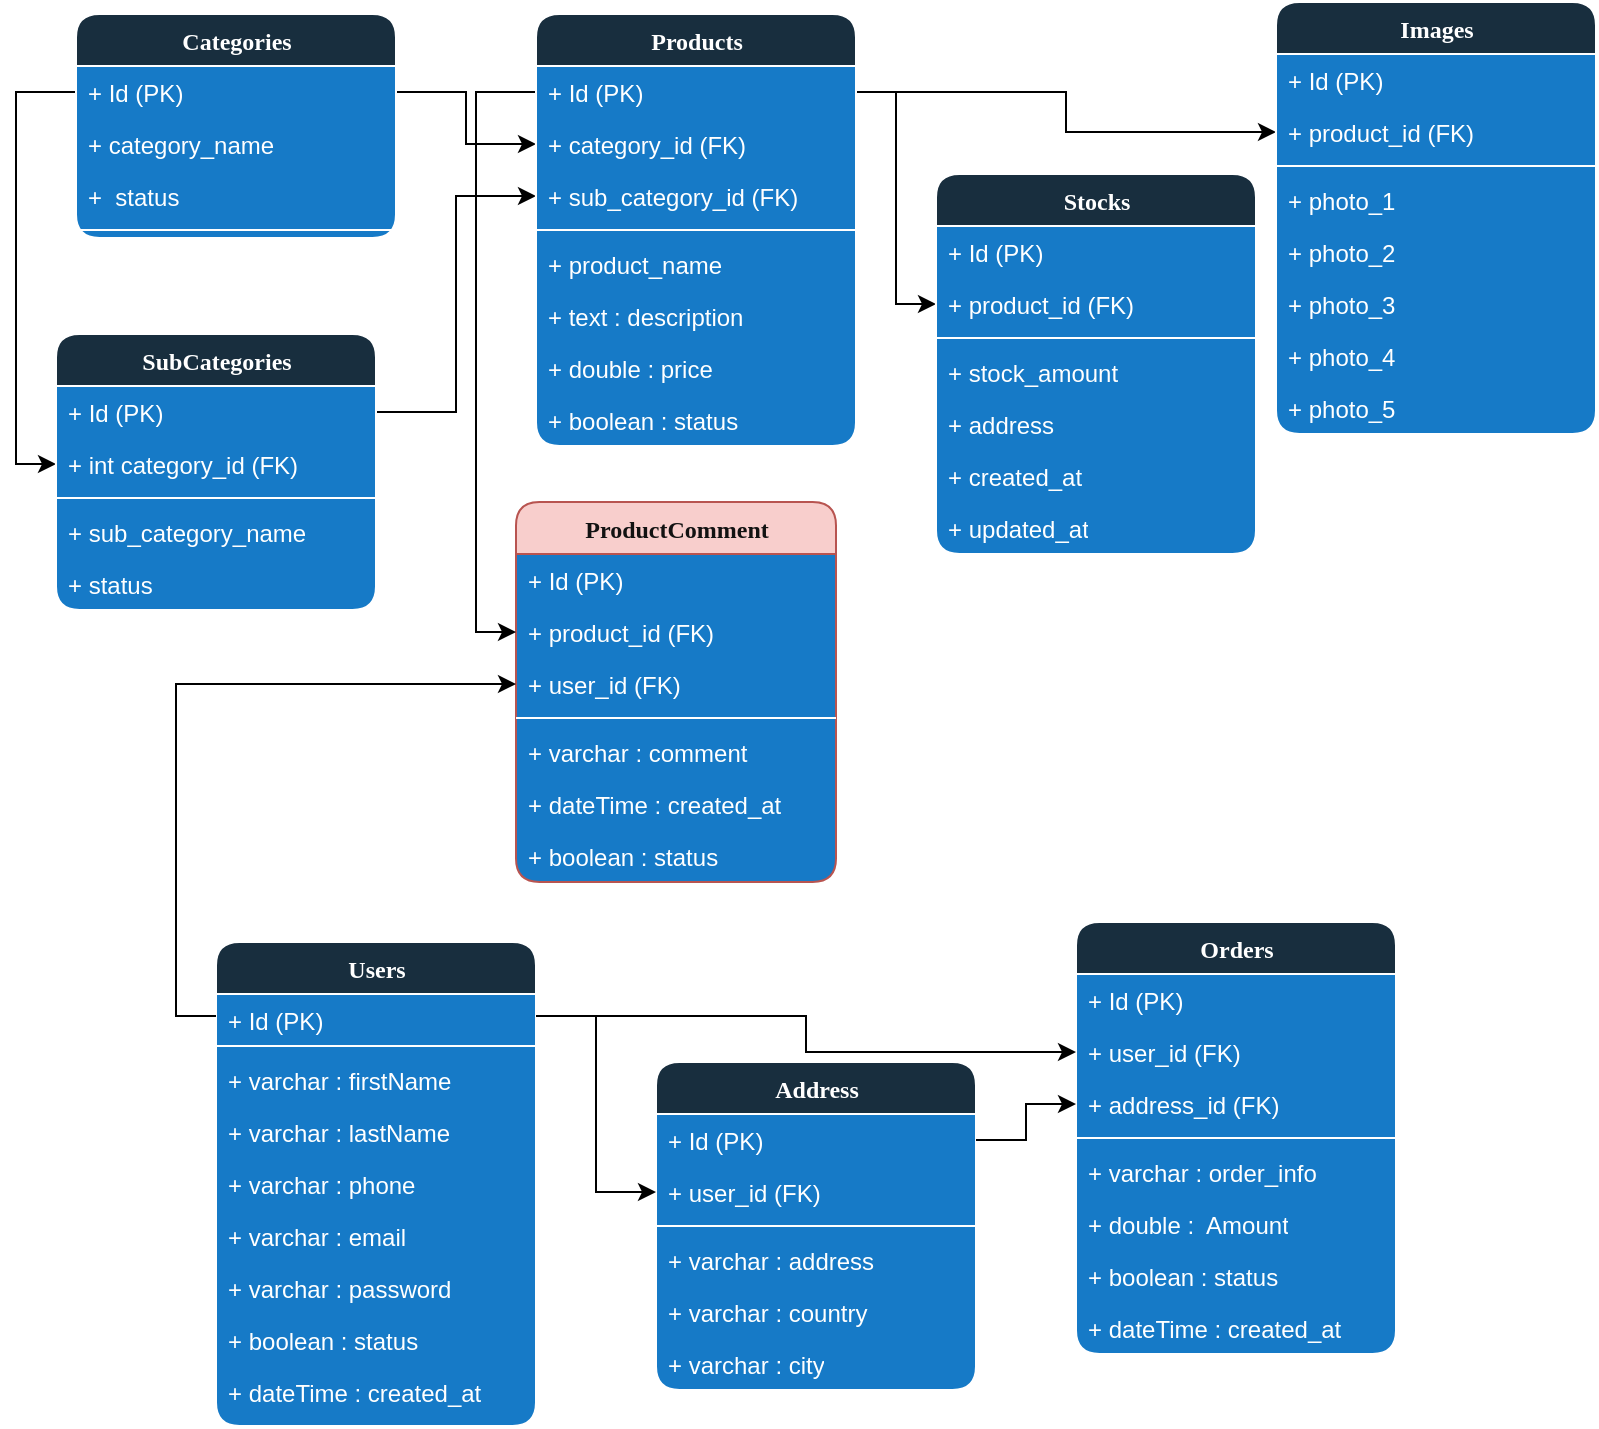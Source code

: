 <mxfile version="20.8.16" type="device"><diagram name="Page-1" id="9f46799a-70d6-7492-0946-bef42562c5a5"><mxGraphModel dx="1418" dy="828" grid="1" gridSize="10" guides="1" tooltips="1" connect="1" arrows="1" fold="1" page="1" pageScale="1" pageWidth="1100" pageHeight="850" background="none" math="1" shadow="0"><root><mxCell id="0"/><object label="User" id="cnt3vFDHcfLnadvZmtl3-1"><mxCell parent="0"/></object><mxCell id="cnt3vFDHcfLnadvZmtl3-3" value="Users&lt;br&gt;" style="swimlane;html=1;fontStyle=1;align=center;verticalAlign=top;childLayout=stackLayout;horizontal=1;startSize=26;horizontalStack=0;resizeParent=1;resizeLast=0;collapsible=1;marginBottom=0;swimlaneFillColor=#167AC7;rounded=1;shadow=0;comic=0;labelBackgroundColor=none;strokeWidth=1;fontFamily=Verdana;fontSize=12;fillColor=#182E3E;strokeColor=#FFFFFF;fontColor=#FFFFFF;" parent="cnt3vFDHcfLnadvZmtl3-1" vertex="1"><mxGeometry x="240" y="480" width="160" height="242" as="geometry"/></mxCell><mxCell id="cnt3vFDHcfLnadvZmtl3-4" value="+ Id (PK)" style="text;html=1;align=left;verticalAlign=top;spacingLeft=4;spacingRight=4;whiteSpace=wrap;overflow=hidden;rotatable=0;points=[[0,0.5],[1,0.5]];portConstraint=eastwest;labelBackgroundColor=none;rounded=1;shadow=0;fontColor=#FFFFFF;" parent="cnt3vFDHcfLnadvZmtl3-3" vertex="1"><mxGeometry y="26" width="160" height="22" as="geometry"/></mxCell><mxCell id="cnt3vFDHcfLnadvZmtl3-6" value="" style="line;html=1;strokeWidth=1;align=left;verticalAlign=middle;spacingTop=-1;spacingLeft=3;spacingRight=3;rotatable=0;labelPosition=right;points=[];portConstraint=eastwest;labelBackgroundColor=none;rounded=1;shadow=0;fillColor=#182E3E;strokeColor=#FFFFFF;fontColor=#FFFFFF;" parent="cnt3vFDHcfLnadvZmtl3-3" vertex="1"><mxGeometry y="48" width="160" height="8" as="geometry"/></mxCell><mxCell id="cnt3vFDHcfLnadvZmtl3-9" value="+ varchar : firstName" style="text;html=1;align=left;verticalAlign=top;spacingLeft=4;spacingRight=4;whiteSpace=wrap;overflow=hidden;rotatable=0;points=[[0,0.5],[1,0.5]];portConstraint=eastwest;labelBackgroundColor=none;rounded=1;shadow=0;fontColor=#FFFFFF;" parent="cnt3vFDHcfLnadvZmtl3-3" vertex="1"><mxGeometry y="56" width="160" height="26" as="geometry"/></mxCell><mxCell id="cnt3vFDHcfLnadvZmtl3-7" value="+ varchar : lastName" style="text;html=1;align=left;verticalAlign=top;spacingLeft=4;spacingRight=4;whiteSpace=wrap;overflow=hidden;rotatable=0;points=[[0,0.5],[1,0.5]];portConstraint=eastwest;labelBackgroundColor=none;rounded=1;shadow=0;fontColor=#FFFFFF;" parent="cnt3vFDHcfLnadvZmtl3-3" vertex="1"><mxGeometry y="82" width="160" height="26" as="geometry"/></mxCell><mxCell id="cnt3vFDHcfLnadvZmtl3-8" value="+ varchar : phone" style="text;html=1;align=left;verticalAlign=top;spacingLeft=4;spacingRight=4;whiteSpace=wrap;overflow=hidden;rotatable=0;points=[[0,0.5],[1,0.5]];portConstraint=eastwest;labelBackgroundColor=none;rounded=1;shadow=0;fontColor=#FFFFFF;" parent="cnt3vFDHcfLnadvZmtl3-3" vertex="1"><mxGeometry y="108" width="160" height="26" as="geometry"/></mxCell><mxCell id="cnt3vFDHcfLnadvZmtl3-10" value="+ varchar : email" style="text;html=1;align=left;verticalAlign=top;spacingLeft=4;spacingRight=4;whiteSpace=wrap;overflow=hidden;rotatable=0;points=[[0,0.5],[1,0.5]];portConstraint=eastwest;labelBackgroundColor=none;rounded=1;shadow=0;fontColor=#FFFFFF;" parent="cnt3vFDHcfLnadvZmtl3-3" vertex="1"><mxGeometry y="134" width="160" height="26" as="geometry"/></mxCell><mxCell id="cnt3vFDHcfLnadvZmtl3-11" value="+ varchar : password" style="text;html=1;align=left;verticalAlign=top;spacingLeft=4;spacingRight=4;whiteSpace=wrap;overflow=hidden;rotatable=0;points=[[0,0.5],[1,0.5]];portConstraint=eastwest;labelBackgroundColor=none;rounded=1;shadow=0;fontColor=#FFFFFF;" parent="cnt3vFDHcfLnadvZmtl3-3" vertex="1"><mxGeometry y="160" width="160" height="26" as="geometry"/></mxCell><mxCell id="cnt3vFDHcfLnadvZmtl3-12" value="+ boolean : status&amp;nbsp;" style="text;html=1;align=left;verticalAlign=top;spacingLeft=4;spacingRight=4;whiteSpace=wrap;overflow=hidden;rotatable=0;points=[[0,0.5],[1,0.5]];portConstraint=eastwest;labelBackgroundColor=none;rounded=1;shadow=0;fontColor=#FFFFFF;" parent="cnt3vFDHcfLnadvZmtl3-3" vertex="1"><mxGeometry y="186" width="160" height="26" as="geometry"/></mxCell><mxCell id="cnt3vFDHcfLnadvZmtl3-13" value="+ dateTime : created_at" style="text;html=1;align=left;verticalAlign=top;spacingLeft=4;spacingRight=4;whiteSpace=wrap;overflow=hidden;rotatable=0;points=[[0,0.5],[1,0.5]];portConstraint=eastwest;labelBackgroundColor=none;rounded=1;shadow=0;fontColor=#FFFFFF;" parent="cnt3vFDHcfLnadvZmtl3-3" vertex="1"><mxGeometry y="212" width="160" height="26" as="geometry"/></mxCell><mxCell id="cnt3vFDHcfLnadvZmtl3-14" value="Address" style="swimlane;html=1;fontStyle=1;align=center;verticalAlign=top;childLayout=stackLayout;horizontal=1;startSize=26;horizontalStack=0;resizeParent=1;resizeLast=0;collapsible=1;marginBottom=0;swimlaneFillColor=#167AC7;rounded=1;shadow=0;comic=0;labelBackgroundColor=none;strokeWidth=1;fontFamily=Verdana;fontSize=12;fillColor=#182E3E;strokeColor=#FFFFFF;fontColor=#FFFFFF;" parent="cnt3vFDHcfLnadvZmtl3-1" vertex="1"><mxGeometry x="460" y="540" width="160" height="164" as="geometry"/></mxCell><mxCell id="cnt3vFDHcfLnadvZmtl3-15" value="+ Id (PK)" style="text;html=1;align=left;verticalAlign=top;spacingLeft=4;spacingRight=4;whiteSpace=wrap;overflow=hidden;rotatable=0;points=[[0,0.5],[1,0.5]];portConstraint=eastwest;labelBackgroundColor=none;rounded=1;shadow=0;fontColor=#FFFFFF;" parent="cnt3vFDHcfLnadvZmtl3-14" vertex="1"><mxGeometry y="26" width="160" height="26" as="geometry"/></mxCell><mxCell id="cnt3vFDHcfLnadvZmtl3-24" value="+ user_id (FK)" style="text;html=1;align=left;verticalAlign=top;spacingLeft=4;spacingRight=4;whiteSpace=wrap;overflow=hidden;rotatable=0;points=[[0,0.5],[1,0.5]];portConstraint=eastwest;labelBackgroundColor=none;rounded=1;shadow=0;fontColor=#FFFFFF;" parent="cnt3vFDHcfLnadvZmtl3-14" vertex="1"><mxGeometry y="52" width="160" height="26" as="geometry"/></mxCell><mxCell id="cnt3vFDHcfLnadvZmtl3-16" value="" style="line;html=1;strokeWidth=1;align=left;verticalAlign=middle;spacingTop=-1;spacingLeft=3;spacingRight=3;rotatable=0;labelPosition=right;points=[];portConstraint=eastwest;labelBackgroundColor=none;rounded=1;shadow=0;fillColor=#182E3E;strokeColor=#FFFFFF;fontColor=#FFFFFF;" parent="cnt3vFDHcfLnadvZmtl3-14" vertex="1"><mxGeometry y="78" width="160" height="8" as="geometry"/></mxCell><mxCell id="cnt3vFDHcfLnadvZmtl3-17" value="+ varchar : address" style="text;html=1;align=left;verticalAlign=top;spacingLeft=4;spacingRight=4;whiteSpace=wrap;overflow=hidden;rotatable=0;points=[[0,0.5],[1,0.5]];portConstraint=eastwest;labelBackgroundColor=none;rounded=1;shadow=0;fontColor=#FFFFFF;" parent="cnt3vFDHcfLnadvZmtl3-14" vertex="1"><mxGeometry y="86" width="160" height="26" as="geometry"/></mxCell><mxCell id="cnt3vFDHcfLnadvZmtl3-27" value="+ varchar : country" style="text;html=1;align=left;verticalAlign=top;spacingLeft=4;spacingRight=4;whiteSpace=wrap;overflow=hidden;rotatable=0;points=[[0,0.5],[1,0.5]];portConstraint=eastwest;labelBackgroundColor=none;rounded=1;shadow=0;fontColor=#FFFFFF;" parent="cnt3vFDHcfLnadvZmtl3-14" vertex="1"><mxGeometry y="112" width="160" height="26" as="geometry"/></mxCell><mxCell id="cnt3vFDHcfLnadvZmtl3-26" value="+ varchar : city" style="text;html=1;align=left;verticalAlign=top;spacingLeft=4;spacingRight=4;whiteSpace=wrap;overflow=hidden;rotatable=0;points=[[0,0.5],[1,0.5]];portConstraint=eastwest;labelBackgroundColor=none;rounded=1;shadow=0;fontColor=#FFFFFF;" parent="cnt3vFDHcfLnadvZmtl3-14" vertex="1"><mxGeometry y="138" width="160" height="26" as="geometry"/></mxCell><mxCell id="cnt3vFDHcfLnadvZmtl3-28" value="Orders" style="swimlane;html=1;fontStyle=1;align=center;verticalAlign=top;childLayout=stackLayout;horizontal=1;startSize=26;horizontalStack=0;resizeParent=1;resizeLast=0;collapsible=1;marginBottom=0;swimlaneFillColor=#167AC7;rounded=1;shadow=0;comic=0;labelBackgroundColor=none;strokeWidth=1;fontFamily=Verdana;fontSize=12;fillColor=#182E3E;strokeColor=#FFFFFF;fontColor=#FFFFFF;" parent="cnt3vFDHcfLnadvZmtl3-1" vertex="1"><mxGeometry x="670" y="470" width="160" height="216" as="geometry"/></mxCell><mxCell id="cnt3vFDHcfLnadvZmtl3-29" value="+ Id (PK)" style="text;html=1;align=left;verticalAlign=top;spacingLeft=4;spacingRight=4;whiteSpace=wrap;overflow=hidden;rotatable=0;points=[[0,0.5],[1,0.5]];portConstraint=eastwest;labelBackgroundColor=none;rounded=1;shadow=0;fontColor=#FFFFFF;" parent="cnt3vFDHcfLnadvZmtl3-28" vertex="1"><mxGeometry y="26" width="160" height="26" as="geometry"/></mxCell><mxCell id="cnt3vFDHcfLnadvZmtl3-30" value="+ user_id (FK)" style="text;html=1;align=left;verticalAlign=top;spacingLeft=4;spacingRight=4;whiteSpace=wrap;overflow=hidden;rotatable=0;points=[[0,0.5],[1,0.5]];portConstraint=eastwest;labelBackgroundColor=none;rounded=1;shadow=0;fontColor=#FFFFFF;" parent="cnt3vFDHcfLnadvZmtl3-28" vertex="1"><mxGeometry y="52" width="160" height="26" as="geometry"/></mxCell><mxCell id="cnt3vFDHcfLnadvZmtl3-60" value="+ address_id (FK)" style="text;html=1;align=left;verticalAlign=top;spacingLeft=4;spacingRight=4;whiteSpace=wrap;overflow=hidden;rotatable=0;points=[[0,0.5],[1,0.5]];portConstraint=eastwest;labelBackgroundColor=none;rounded=1;shadow=0;fontColor=#FFFFFF;" parent="cnt3vFDHcfLnadvZmtl3-28" vertex="1"><mxGeometry y="78" width="160" height="26" as="geometry"/></mxCell><mxCell id="cnt3vFDHcfLnadvZmtl3-31" value="" style="line;html=1;strokeWidth=1;align=left;verticalAlign=middle;spacingTop=-1;spacingLeft=3;spacingRight=3;rotatable=0;labelPosition=right;points=[];portConstraint=eastwest;labelBackgroundColor=none;rounded=1;shadow=0;fillColor=#182E3E;strokeColor=#FFFFFF;fontColor=#FFFFFF;" parent="cnt3vFDHcfLnadvZmtl3-28" vertex="1"><mxGeometry y="104" width="160" height="8" as="geometry"/></mxCell><mxCell id="cnt3vFDHcfLnadvZmtl3-32" value="+ varchar : order_info" style="text;html=1;align=left;verticalAlign=top;spacingLeft=4;spacingRight=4;whiteSpace=wrap;overflow=hidden;rotatable=0;points=[[0,0.5],[1,0.5]];portConstraint=eastwest;labelBackgroundColor=none;rounded=1;shadow=0;fontColor=#FFFFFF;" parent="cnt3vFDHcfLnadvZmtl3-28" vertex="1"><mxGeometry y="112" width="160" height="26" as="geometry"/></mxCell><mxCell id="cnt3vFDHcfLnadvZmtl3-33" value="+ double :&amp;nbsp; Amount" style="text;html=1;align=left;verticalAlign=top;spacingLeft=4;spacingRight=4;whiteSpace=wrap;overflow=hidden;rotatable=0;points=[[0,0.5],[1,0.5]];portConstraint=eastwest;labelBackgroundColor=none;rounded=1;shadow=0;fontColor=#FFFFFF;" parent="cnt3vFDHcfLnadvZmtl3-28" vertex="1"><mxGeometry y="138" width="160" height="26" as="geometry"/></mxCell><mxCell id="cnt3vFDHcfLnadvZmtl3-34" value="+ boolean : status" style="text;html=1;align=left;verticalAlign=top;spacingLeft=4;spacingRight=4;whiteSpace=wrap;overflow=hidden;rotatable=0;points=[[0,0.5],[1,0.5]];portConstraint=eastwest;labelBackgroundColor=none;rounded=1;shadow=0;fontColor=#FFFFFF;" parent="cnt3vFDHcfLnadvZmtl3-28" vertex="1"><mxGeometry y="164" width="160" height="26" as="geometry"/></mxCell><mxCell id="cnt3vFDHcfLnadvZmtl3-62" value="+ dateTime : created_at" style="text;html=1;align=left;verticalAlign=top;spacingLeft=4;spacingRight=4;whiteSpace=wrap;overflow=hidden;rotatable=0;points=[[0,0.5],[1,0.5]];portConstraint=eastwest;labelBackgroundColor=none;rounded=1;shadow=0;fontColor=#FFFFFF;" parent="cnt3vFDHcfLnadvZmtl3-28" vertex="1"><mxGeometry y="190" width="160" height="26" as="geometry"/></mxCell><mxCell id="cnt3vFDHcfLnadvZmtl3-38" value="ProductComment" style="swimlane;html=1;fontStyle=1;align=center;verticalAlign=top;childLayout=stackLayout;horizontal=1;startSize=26;horizontalStack=0;resizeParent=1;resizeLast=0;collapsible=1;marginBottom=0;swimlaneFillColor=#167AC7;rounded=1;shadow=0;comic=0;labelBackgroundColor=none;strokeWidth=1;fontFamily=Verdana;fontSize=12;fillColor=#f8cecc;strokeColor=#b85450;fontColor=#121212;" parent="cnt3vFDHcfLnadvZmtl3-1" vertex="1"><mxGeometry x="390" y="260" width="160" height="190" as="geometry"/></mxCell><mxCell id="cnt3vFDHcfLnadvZmtl3-39" value="+ Id (PK)" style="text;html=1;align=left;verticalAlign=top;spacingLeft=4;spacingRight=4;whiteSpace=wrap;overflow=hidden;rotatable=0;points=[[0,0.5],[1,0.5]];portConstraint=eastwest;labelBackgroundColor=none;rounded=1;shadow=0;fontColor=#FFFFFF;" parent="cnt3vFDHcfLnadvZmtl3-38" vertex="1"><mxGeometry y="26" width="160" height="26" as="geometry"/></mxCell><mxCell id="cnt3vFDHcfLnadvZmtl3-40" value="+ product_id (FK)" style="text;html=1;align=left;verticalAlign=top;spacingLeft=4;spacingRight=4;whiteSpace=wrap;overflow=hidden;rotatable=0;points=[[0,0.5],[1,0.5]];portConstraint=eastwest;labelBackgroundColor=none;rounded=1;shadow=0;fontColor=#FFFFFF;" parent="cnt3vFDHcfLnadvZmtl3-38" vertex="1"><mxGeometry y="52" width="160" height="26" as="geometry"/></mxCell><mxCell id="cnt3vFDHcfLnadvZmtl3-45" value="+ user_id (FK)" style="text;html=1;align=left;verticalAlign=top;spacingLeft=4;spacingRight=4;whiteSpace=wrap;overflow=hidden;rotatable=0;points=[[0,0.5],[1,0.5]];portConstraint=eastwest;labelBackgroundColor=none;rounded=1;shadow=0;fontColor=#FFFFFF;" parent="cnt3vFDHcfLnadvZmtl3-38" vertex="1"><mxGeometry y="78" width="160" height="26" as="geometry"/></mxCell><mxCell id="cnt3vFDHcfLnadvZmtl3-41" value="" style="line;html=1;strokeWidth=1;align=left;verticalAlign=middle;spacingTop=-1;spacingLeft=3;spacingRight=3;rotatable=0;labelPosition=right;points=[];portConstraint=eastwest;labelBackgroundColor=none;rounded=1;shadow=0;fillColor=#182E3E;strokeColor=#FFFFFF;fontColor=#FFFFFF;" parent="cnt3vFDHcfLnadvZmtl3-38" vertex="1"><mxGeometry y="104" width="160" height="8" as="geometry"/></mxCell><mxCell id="cnt3vFDHcfLnadvZmtl3-42" value="+ varchar : comment" style="text;html=1;align=left;verticalAlign=top;spacingLeft=4;spacingRight=4;whiteSpace=wrap;overflow=hidden;rotatable=0;points=[[0,0.5],[1,0.5]];portConstraint=eastwest;labelBackgroundColor=none;rounded=1;shadow=0;fontColor=#FFFFFF;" parent="cnt3vFDHcfLnadvZmtl3-38" vertex="1"><mxGeometry y="112" width="160" height="26" as="geometry"/></mxCell><mxCell id="cnt3vFDHcfLnadvZmtl3-47" value="+ dateTime : created_at" style="text;html=1;align=left;verticalAlign=top;spacingLeft=4;spacingRight=4;whiteSpace=wrap;overflow=hidden;rotatable=0;points=[[0,0.5],[1,0.5]];portConstraint=eastwest;labelBackgroundColor=none;rounded=1;shadow=0;fontColor=#FFFFFF;" parent="cnt3vFDHcfLnadvZmtl3-38" vertex="1"><mxGeometry y="138" width="160" height="26" as="geometry"/></mxCell><mxCell id="cnt3vFDHcfLnadvZmtl3-48" value="+ boolean : status" style="text;html=1;align=left;verticalAlign=top;spacingLeft=4;spacingRight=4;whiteSpace=wrap;overflow=hidden;rotatable=0;points=[[0,0.5],[1,0.5]];portConstraint=eastwest;labelBackgroundColor=none;rounded=1;shadow=0;fontColor=#FFFFFF;" parent="cnt3vFDHcfLnadvZmtl3-38" vertex="1"><mxGeometry y="164" width="160" height="26" as="geometry"/></mxCell><mxCell id="cnt3vFDHcfLnadvZmtl3-51" style="edgeStyle=orthogonalEdgeStyle;rounded=0;orthogonalLoop=1;jettySize=auto;html=1;exitX=1;exitY=0.5;exitDx=0;exitDy=0;entryX=0;entryY=0.5;entryDx=0;entryDy=0;fontColor=#121212;" parent="cnt3vFDHcfLnadvZmtl3-1" source="cnt3vFDHcfLnadvZmtl3-4" target="cnt3vFDHcfLnadvZmtl3-30" edge="1"><mxGeometry relative="1" as="geometry"/></mxCell><mxCell id="cnt3vFDHcfLnadvZmtl3-52" style="edgeStyle=orthogonalEdgeStyle;rounded=0;orthogonalLoop=1;jettySize=auto;html=1;exitX=0;exitY=0.5;exitDx=0;exitDy=0;entryX=0;entryY=0.5;entryDx=0;entryDy=0;fontColor=#121212;" parent="cnt3vFDHcfLnadvZmtl3-1" source="cnt3vFDHcfLnadvZmtl3-4" target="cnt3vFDHcfLnadvZmtl3-45" edge="1"><mxGeometry relative="1" as="geometry"/></mxCell><mxCell id="cnt3vFDHcfLnadvZmtl3-53" style="edgeStyle=orthogonalEdgeStyle;rounded=0;orthogonalLoop=1;jettySize=auto;html=1;exitX=0;exitY=0.5;exitDx=0;exitDy=0;entryX=0;entryY=0.5;entryDx=0;entryDy=0;fontColor=#121212;" parent="cnt3vFDHcfLnadvZmtl3-1" source="78961159f06e98e8-44" target="cnt3vFDHcfLnadvZmtl3-40" edge="1"><mxGeometry relative="1" as="geometry"/></mxCell><mxCell id="cnt3vFDHcfLnadvZmtl3-54" style="edgeStyle=orthogonalEdgeStyle;rounded=0;orthogonalLoop=1;jettySize=auto;html=1;exitX=0;exitY=0.5;exitDx=0;exitDy=0;entryX=0;entryY=0.5;entryDx=0;entryDy=0;fontColor=#121212;" parent="cnt3vFDHcfLnadvZmtl3-1" source="78961159f06e98e8-21" target="78961159f06e98e8-33" edge="1"><mxGeometry relative="1" as="geometry"/></mxCell><mxCell id="cnt3vFDHcfLnadvZmtl3-55" style="edgeStyle=orthogonalEdgeStyle;rounded=0;orthogonalLoop=1;jettySize=auto;html=1;exitX=1;exitY=0.5;exitDx=0;exitDy=0;entryX=0;entryY=0.5;entryDx=0;entryDy=0;fontColor=#121212;" parent="cnt3vFDHcfLnadvZmtl3-1" source="78961159f06e98e8-21" target="78961159f06e98e8-52" edge="1"><mxGeometry relative="1" as="geometry"/></mxCell><mxCell id="cnt3vFDHcfLnadvZmtl3-56" style="edgeStyle=orthogonalEdgeStyle;rounded=0;orthogonalLoop=1;jettySize=auto;html=1;exitX=1;exitY=0.5;exitDx=0;exitDy=0;entryX=0;entryY=0.5;entryDx=0;entryDy=0;fontColor=#121212;" parent="cnt3vFDHcfLnadvZmtl3-1" source="78961159f06e98e8-31" target="78961159f06e98e8-53" edge="1"><mxGeometry relative="1" as="geometry"/></mxCell><mxCell id="cnt3vFDHcfLnadvZmtl3-57" style="edgeStyle=orthogonalEdgeStyle;rounded=0;orthogonalLoop=1;jettySize=auto;html=1;exitX=1;exitY=0.5;exitDx=0;exitDy=0;entryX=0;entryY=0.5;entryDx=0;entryDy=0;fontColor=#121212;" parent="cnt3vFDHcfLnadvZmtl3-1" source="78961159f06e98e8-44" target="78961159f06e98e8-65" edge="1"><mxGeometry relative="1" as="geometry"/></mxCell><mxCell id="cnt3vFDHcfLnadvZmtl3-58" style="edgeStyle=orthogonalEdgeStyle;rounded=0;orthogonalLoop=1;jettySize=auto;html=1;exitX=1;exitY=0.5;exitDx=0;exitDy=0;entryX=0;entryY=0.5;entryDx=0;entryDy=0;fontColor=#121212;" parent="cnt3vFDHcfLnadvZmtl3-1" source="78961159f06e98e8-44" target="78961159f06e98e8-117" edge="1"><mxGeometry relative="1" as="geometry"/></mxCell><mxCell id="cnt3vFDHcfLnadvZmtl3-59" style="edgeStyle=orthogonalEdgeStyle;rounded=0;orthogonalLoop=1;jettySize=auto;html=1;exitX=1;exitY=0.5;exitDx=0;exitDy=0;entryX=0;entryY=0.5;entryDx=0;entryDy=0;fontColor=#121212;" parent="cnt3vFDHcfLnadvZmtl3-1" source="cnt3vFDHcfLnadvZmtl3-4" target="cnt3vFDHcfLnadvZmtl3-24" edge="1"><mxGeometry relative="1" as="geometry"/></mxCell><mxCell id="cnt3vFDHcfLnadvZmtl3-61" style="edgeStyle=orthogonalEdgeStyle;rounded=0;orthogonalLoop=1;jettySize=auto;html=1;exitX=1;exitY=0.5;exitDx=0;exitDy=0;entryX=0;entryY=0.5;entryDx=0;entryDy=0;fontColor=#121212;" parent="cnt3vFDHcfLnadvZmtl3-1" source="cnt3vFDHcfLnadvZmtl3-15" target="cnt3vFDHcfLnadvZmtl3-60" edge="1"><mxGeometry relative="1" as="geometry"/></mxCell><object label="Product" id="1"><mxCell style="" parent="0"/></object><mxCell id="78961159f06e98e8-17" value="Categories" style="swimlane;html=1;fontStyle=1;align=center;verticalAlign=top;childLayout=stackLayout;horizontal=1;startSize=26;horizontalStack=0;resizeParent=1;resizeLast=0;collapsible=1;marginBottom=0;swimlaneFillColor=#167AC7;rounded=1;shadow=0;comic=0;labelBackgroundColor=none;strokeWidth=1;fontFamily=Verdana;fontSize=12;fillColor=#182E3E;strokeColor=#FFFFFF;fontColor=#FFFFFF;" parent="1" vertex="1"><mxGeometry x="170" y="16" width="160" height="112" as="geometry"/></mxCell><mxCell id="78961159f06e98e8-21" value="+ Id (PK)" style="text;html=1;align=left;verticalAlign=top;spacingLeft=4;spacingRight=4;whiteSpace=wrap;overflow=hidden;rotatable=0;points=[[0,0.5],[1,0.5]];portConstraint=eastwest;labelBackgroundColor=none;rounded=1;shadow=0;fontColor=#FFFFFF;" parent="78961159f06e98e8-17" vertex="1"><mxGeometry y="26" width="160" height="26" as="geometry"/></mxCell><mxCell id="78961159f06e98e8-23" value="+ category_name" style="text;html=1;align=left;verticalAlign=top;spacingLeft=4;spacingRight=4;whiteSpace=wrap;overflow=hidden;rotatable=0;points=[[0,0.5],[1,0.5]];portConstraint=eastwest;labelBackgroundColor=none;rounded=1;shadow=0;fontColor=#FFFFFF;" parent="78961159f06e98e8-17" vertex="1"><mxGeometry y="52" width="160" height="26" as="geometry"/></mxCell><mxCell id="78961159f06e98e8-25" value="+&amp;nbsp; status" style="text;html=1;align=left;verticalAlign=top;spacingLeft=4;spacingRight=4;whiteSpace=wrap;overflow=hidden;rotatable=0;points=[[0,0.5],[1,0.5]];portConstraint=eastwest;labelBackgroundColor=none;rounded=1;shadow=0;fontColor=#FFFFFF;" parent="78961159f06e98e8-17" vertex="1"><mxGeometry y="78" width="160" height="26" as="geometry"/></mxCell><mxCell id="78961159f06e98e8-19" value="" style="line;html=1;strokeWidth=1;align=left;verticalAlign=middle;spacingTop=-1;spacingLeft=3;spacingRight=3;rotatable=0;labelPosition=right;points=[];portConstraint=eastwest;labelBackgroundColor=none;rounded=1;shadow=0;fillColor=#182E3E;strokeColor=#FFFFFF;fontColor=#FFFFFF;" parent="78961159f06e98e8-17" vertex="1"><mxGeometry y="104" width="160" height="8" as="geometry"/></mxCell><mxCell id="78961159f06e98e8-30" value="SubCategories&lt;br&gt;" style="swimlane;html=1;fontStyle=1;align=center;verticalAlign=top;childLayout=stackLayout;horizontal=1;startSize=26;horizontalStack=0;resizeParent=1;resizeLast=0;collapsible=1;marginBottom=0;swimlaneFillColor=#167AC7;rounded=1;shadow=0;comic=0;labelBackgroundColor=none;strokeWidth=1;fontFamily=Verdana;fontSize=12;fillColor=#182E3E;strokeColor=#FFFFFF;fontColor=#FFFFFF;" parent="1" vertex="1"><mxGeometry x="160" y="176" width="160" height="138" as="geometry"/></mxCell><mxCell id="78961159f06e98e8-31" value="+ Id (PK)" style="text;html=1;align=left;verticalAlign=top;spacingLeft=4;spacingRight=4;whiteSpace=wrap;overflow=hidden;rotatable=0;points=[[0,0.5],[1,0.5]];portConstraint=eastwest;labelBackgroundColor=none;rounded=1;shadow=0;fontColor=#FFFFFF;" parent="78961159f06e98e8-30" vertex="1"><mxGeometry y="26" width="160" height="26" as="geometry"/></mxCell><mxCell id="78961159f06e98e8-33" value="+ int category_id (FK)&lt;br&gt;" style="text;html=1;align=left;verticalAlign=top;spacingLeft=4;spacingRight=4;whiteSpace=wrap;overflow=hidden;rotatable=0;points=[[0,0.5],[1,0.5]];portConstraint=eastwest;labelBackgroundColor=none;rounded=1;shadow=0;fontColor=#FFFFFF;" parent="78961159f06e98e8-30" vertex="1"><mxGeometry y="52" width="160" height="26" as="geometry"/></mxCell><mxCell id="78961159f06e98e8-38" value="" style="line;html=1;strokeWidth=1;align=left;verticalAlign=middle;spacingTop=-1;spacingLeft=3;spacingRight=3;rotatable=0;labelPosition=right;points=[];portConstraint=eastwest;labelBackgroundColor=none;rounded=1;shadow=0;fillColor=#182E3E;strokeColor=#FFFFFF;fontColor=#FFFFFF;" parent="78961159f06e98e8-30" vertex="1"><mxGeometry y="78" width="160" height="8" as="geometry"/></mxCell><mxCell id="78961159f06e98e8-32" value="+ sub_category_name" style="text;html=1;align=left;verticalAlign=top;spacingLeft=4;spacingRight=4;whiteSpace=wrap;overflow=hidden;rotatable=0;points=[[0,0.5],[1,0.5]];portConstraint=eastwest;labelBackgroundColor=none;rounded=1;shadow=0;fontColor=#FFFFFF;" parent="78961159f06e98e8-30" vertex="1"><mxGeometry y="86" width="160" height="26" as="geometry"/></mxCell><mxCell id="78961159f06e98e8-34" value="+ status" style="text;html=1;align=left;verticalAlign=top;spacingLeft=4;spacingRight=4;whiteSpace=wrap;overflow=hidden;rotatable=0;points=[[0,0.5],[1,0.5]];portConstraint=eastwest;labelBackgroundColor=none;rounded=1;shadow=0;fontColor=#FFFFFF;" parent="78961159f06e98e8-30" vertex="1"><mxGeometry y="112" width="160" height="26" as="geometry"/></mxCell><mxCell id="78961159f06e98e8-43" value="Products&lt;br&gt;" style="swimlane;html=1;fontStyle=1;align=center;verticalAlign=top;childLayout=stackLayout;horizontal=1;startSize=26;horizontalStack=0;resizeParent=1;resizeLast=0;collapsible=1;marginBottom=0;swimlaneFillColor=#167AC7;rounded=1;shadow=0;comic=0;labelBackgroundColor=none;strokeWidth=1;fontFamily=Verdana;fontSize=12;fillColor=#182E3E;strokeColor=#FFFFFF;fontColor=#FFFFFF;" parent="1" vertex="1"><mxGeometry x="400" y="16" width="160" height="216" as="geometry"/></mxCell><mxCell id="78961159f06e98e8-44" value="+ Id (PK)" style="text;html=1;align=left;verticalAlign=top;spacingLeft=4;spacingRight=4;whiteSpace=wrap;overflow=hidden;rotatable=0;points=[[0,0.5],[1,0.5]];portConstraint=eastwest;labelBackgroundColor=none;rounded=1;shadow=0;fontColor=#FFFFFF;" parent="78961159f06e98e8-43" vertex="1"><mxGeometry y="26" width="160" height="26" as="geometry"/></mxCell><mxCell id="78961159f06e98e8-52" value="+ category_id (FK)" style="text;html=1;align=left;verticalAlign=top;spacingLeft=4;spacingRight=4;whiteSpace=wrap;overflow=hidden;rotatable=0;points=[[0,0.5],[1,0.5]];portConstraint=eastwest;labelBackgroundColor=none;rounded=1;shadow=0;fontColor=#FFFFFF;" parent="78961159f06e98e8-43" vertex="1"><mxGeometry y="52" width="160" height="26" as="geometry"/></mxCell><mxCell id="78961159f06e98e8-53" value="+ sub_category_id (FK)" style="text;html=1;align=left;verticalAlign=top;spacingLeft=4;spacingRight=4;whiteSpace=wrap;overflow=hidden;rotatable=0;points=[[0,0.5],[1,0.5]];portConstraint=eastwest;labelBackgroundColor=none;rounded=1;shadow=0;fontColor=#FFFFFF;" parent="78961159f06e98e8-43" vertex="1"><mxGeometry y="78" width="160" height="26" as="geometry"/></mxCell><mxCell id="78961159f06e98e8-51" value="" style="line;html=1;strokeWidth=1;align=left;verticalAlign=middle;spacingTop=-1;spacingLeft=3;spacingRight=3;rotatable=0;labelPosition=right;points=[];portConstraint=eastwest;labelBackgroundColor=none;rounded=1;shadow=0;fillColor=#182E3E;strokeColor=#FFFFFF;fontColor=#FFFFFF;" parent="78961159f06e98e8-43" vertex="1"><mxGeometry y="104" width="160" height="8" as="geometry"/></mxCell><mxCell id="78961159f06e98e8-45" value="+ product_name" style="text;html=1;align=left;verticalAlign=top;spacingLeft=4;spacingRight=4;whiteSpace=wrap;overflow=hidden;rotatable=0;points=[[0,0.5],[1,0.5]];portConstraint=eastwest;labelBackgroundColor=none;rounded=1;shadow=0;fontColor=#FFFFFF;" parent="78961159f06e98e8-43" vertex="1"><mxGeometry y="112" width="160" height="26" as="geometry"/></mxCell><mxCell id="78961159f06e98e8-49" value="+ text : description" style="text;html=1;align=left;verticalAlign=top;spacingLeft=4;spacingRight=4;whiteSpace=wrap;overflow=hidden;rotatable=0;points=[[0,0.5],[1,0.5]];portConstraint=eastwest;labelBackgroundColor=none;rounded=1;shadow=0;fontColor=#FFFFFF;" parent="78961159f06e98e8-43" vertex="1"><mxGeometry y="138" width="160" height="26" as="geometry"/></mxCell><mxCell id="78961159f06e98e8-50" value="+ double : price" style="text;html=1;align=left;verticalAlign=top;spacingLeft=4;spacingRight=4;whiteSpace=wrap;overflow=hidden;rotatable=0;points=[[0,0.5],[1,0.5]];portConstraint=eastwest;labelBackgroundColor=none;rounded=1;shadow=0;fontColor=#FFFFFF;" parent="78961159f06e98e8-43" vertex="1"><mxGeometry y="164" width="160" height="26" as="geometry"/></mxCell><mxCell id="973ME7iyxOpHywxEiLBf-2" value="+ boolean : status" style="text;html=1;align=left;verticalAlign=top;spacingLeft=4;spacingRight=4;whiteSpace=wrap;overflow=hidden;rotatable=0;points=[[0,0.5],[1,0.5]];portConstraint=eastwest;labelBackgroundColor=none;rounded=1;shadow=0;fontColor=#FFFFFF;" parent="78961159f06e98e8-43" vertex="1"><mxGeometry y="190" width="160" height="26" as="geometry"/></mxCell><mxCell id="78961159f06e98e8-56" value="Stocks" style="swimlane;html=1;fontStyle=1;align=center;verticalAlign=top;childLayout=stackLayout;horizontal=1;startSize=26;horizontalStack=0;resizeParent=1;resizeLast=0;collapsible=1;marginBottom=0;swimlaneFillColor=#167AC7;rounded=1;shadow=0;comic=0;labelBackgroundColor=none;strokeWidth=1;fontFamily=Verdana;fontSize=12;fillColor=#182E3E;strokeColor=#FFFFFF;fontColor=#FFFFFF;" parent="1" vertex="1"><mxGeometry x="600" y="96" width="160" height="190" as="geometry"/></mxCell><mxCell id="78961159f06e98e8-57" value="+ Id (PK)" style="text;html=1;align=left;verticalAlign=top;spacingLeft=4;spacingRight=4;whiteSpace=wrap;overflow=hidden;rotatable=0;points=[[0,0.5],[1,0.5]];portConstraint=eastwest;labelBackgroundColor=none;rounded=1;shadow=0;fontColor=#FFFFFF;" parent="78961159f06e98e8-56" vertex="1"><mxGeometry y="26" width="160" height="26" as="geometry"/></mxCell><mxCell id="78961159f06e98e8-65" value="+ product_id (FK)" style="text;html=1;align=left;verticalAlign=top;spacingLeft=4;spacingRight=4;whiteSpace=wrap;overflow=hidden;rotatable=0;points=[[0,0.5],[1,0.5]];portConstraint=eastwest;labelBackgroundColor=none;rounded=1;shadow=0;fontColor=#FFFFFF;" parent="78961159f06e98e8-56" vertex="1"><mxGeometry y="52" width="160" height="26" as="geometry"/></mxCell><mxCell id="78961159f06e98e8-64" value="" style="line;html=1;strokeWidth=1;align=left;verticalAlign=middle;spacingTop=-1;spacingLeft=3;spacingRight=3;rotatable=0;labelPosition=right;points=[];portConstraint=eastwest;labelBackgroundColor=none;rounded=1;shadow=0;fillColor=#182E3E;strokeColor=#FFFFFF;fontColor=#FFFFFF;" parent="78961159f06e98e8-56" vertex="1"><mxGeometry y="78" width="160" height="8" as="geometry"/></mxCell><mxCell id="78961159f06e98e8-58" value="+ stock_amount" style="text;html=1;align=left;verticalAlign=top;spacingLeft=4;spacingRight=4;whiteSpace=wrap;overflow=hidden;rotatable=0;points=[[0,0.5],[1,0.5]];portConstraint=eastwest;labelBackgroundColor=none;rounded=1;shadow=0;fontColor=#FFFFFF;" parent="78961159f06e98e8-56" vertex="1"><mxGeometry y="86" width="160" height="26" as="geometry"/></mxCell><mxCell id="78961159f06e98e8-62" value="+ address" style="text;html=1;align=left;verticalAlign=top;spacingLeft=4;spacingRight=4;whiteSpace=wrap;overflow=hidden;rotatable=0;points=[[0,0.5],[1,0.5]];portConstraint=eastwest;labelBackgroundColor=none;rounded=1;shadow=0;fontColor=#FFFFFF;" parent="78961159f06e98e8-56" vertex="1"><mxGeometry y="112" width="160" height="26" as="geometry"/></mxCell><mxCell id="78961159f06e98e8-59" value="+ created_at" style="text;html=1;align=left;verticalAlign=top;spacingLeft=4;spacingRight=4;whiteSpace=wrap;overflow=hidden;rotatable=0;points=[[0,0.5],[1,0.5]];portConstraint=eastwest;labelBackgroundColor=none;rounded=1;shadow=0;fontColor=#FFFFFF;" parent="78961159f06e98e8-56" vertex="1"><mxGeometry y="138" width="160" height="26" as="geometry"/></mxCell><mxCell id="78961159f06e98e8-60" value="+ updated_at" style="text;html=1;align=left;verticalAlign=top;spacingLeft=4;spacingRight=4;whiteSpace=wrap;overflow=hidden;rotatable=0;points=[[0,0.5],[1,0.5]];portConstraint=eastwest;labelBackgroundColor=none;rounded=1;shadow=0;fontColor=#FFFFFF;" parent="78961159f06e98e8-56" vertex="1"><mxGeometry y="164" width="160" height="26" as="geometry"/></mxCell><mxCell id="78961159f06e98e8-108" value="Images" style="swimlane;html=1;fontStyle=1;align=center;verticalAlign=top;childLayout=stackLayout;horizontal=1;startSize=26;horizontalStack=0;resizeParent=1;resizeLast=0;collapsible=1;marginBottom=0;swimlaneFillColor=#167AC7;rounded=1;shadow=0;comic=0;labelBackgroundColor=none;strokeWidth=1;fontFamily=Verdana;fontSize=12;fillColor=#182E3E;strokeColor=#FFFFFF;fontColor=#FFFFFF;" parent="1" vertex="1"><mxGeometry x="770" y="10" width="160" height="216" as="geometry"/></mxCell><mxCell id="78961159f06e98e8-109" value="+ Id (PK)" style="text;html=1;align=left;verticalAlign=top;spacingLeft=4;spacingRight=4;whiteSpace=wrap;overflow=hidden;rotatable=0;points=[[0,0.5],[1,0.5]];portConstraint=eastwest;labelBackgroundColor=none;rounded=1;shadow=0;fontColor=#FFFFFF;" parent="78961159f06e98e8-108" vertex="1"><mxGeometry y="26" width="160" height="26" as="geometry"/></mxCell><mxCell id="78961159f06e98e8-117" value="+ product_id (FK)" style="text;html=1;align=left;verticalAlign=top;spacingLeft=4;spacingRight=4;whiteSpace=wrap;overflow=hidden;rotatable=0;points=[[0,0.5],[1,0.5]];portConstraint=eastwest;labelBackgroundColor=none;rounded=1;shadow=0;fontColor=#FFFFFF;" parent="78961159f06e98e8-108" vertex="1"><mxGeometry y="52" width="160" height="26" as="geometry"/></mxCell><mxCell id="78961159f06e98e8-116" value="" style="line;html=1;strokeWidth=1;align=left;verticalAlign=middle;spacingTop=-1;spacingLeft=3;spacingRight=3;rotatable=0;labelPosition=right;points=[];portConstraint=eastwest;labelBackgroundColor=none;rounded=1;shadow=0;fillColor=#182E3E;strokeColor=#FFFFFF;fontColor=#FFFFFF;" parent="78961159f06e98e8-108" vertex="1"><mxGeometry y="78" width="160" height="8" as="geometry"/></mxCell><mxCell id="78961159f06e98e8-110" value="+ photo_1" style="text;html=1;align=left;verticalAlign=top;spacingLeft=4;spacingRight=4;whiteSpace=wrap;overflow=hidden;rotatable=0;points=[[0,0.5],[1,0.5]];portConstraint=eastwest;labelBackgroundColor=none;rounded=1;shadow=0;fontColor=#FFFFFF;" parent="78961159f06e98e8-108" vertex="1"><mxGeometry y="86" width="160" height="26" as="geometry"/></mxCell><mxCell id="973ME7iyxOpHywxEiLBf-10" value="+ photo_2" style="text;html=1;align=left;verticalAlign=top;spacingLeft=4;spacingRight=4;whiteSpace=wrap;overflow=hidden;rotatable=0;points=[[0,0.5],[1,0.5]];portConstraint=eastwest;labelBackgroundColor=none;rounded=1;shadow=0;fontColor=#FFFFFF;" parent="78961159f06e98e8-108" vertex="1"><mxGeometry y="112" width="160" height="26" as="geometry"/></mxCell><mxCell id="973ME7iyxOpHywxEiLBf-11" value="+ photo_3" style="text;html=1;align=left;verticalAlign=top;spacingLeft=4;spacingRight=4;whiteSpace=wrap;overflow=hidden;rotatable=0;points=[[0,0.5],[1,0.5]];portConstraint=eastwest;labelBackgroundColor=none;rounded=1;shadow=0;fontColor=#FFFFFF;" parent="78961159f06e98e8-108" vertex="1"><mxGeometry y="138" width="160" height="26" as="geometry"/></mxCell><mxCell id="973ME7iyxOpHywxEiLBf-12" value="+ photo_4" style="text;html=1;align=left;verticalAlign=top;spacingLeft=4;spacingRight=4;whiteSpace=wrap;overflow=hidden;rotatable=0;points=[[0,0.5],[1,0.5]];portConstraint=eastwest;labelBackgroundColor=none;rounded=1;shadow=0;fontColor=#FFFFFF;" parent="78961159f06e98e8-108" vertex="1"><mxGeometry y="164" width="160" height="26" as="geometry"/></mxCell><mxCell id="973ME7iyxOpHywxEiLBf-13" value="+ photo_5" style="text;html=1;align=left;verticalAlign=top;spacingLeft=4;spacingRight=4;whiteSpace=wrap;overflow=hidden;rotatable=0;points=[[0,0.5],[1,0.5]];portConstraint=eastwest;labelBackgroundColor=none;rounded=1;shadow=0;fontColor=#FFFFFF;" parent="78961159f06e98e8-108" vertex="1"><mxGeometry y="190" width="160" height="26" as="geometry"/></mxCell></root></mxGraphModel></diagram></mxfile>